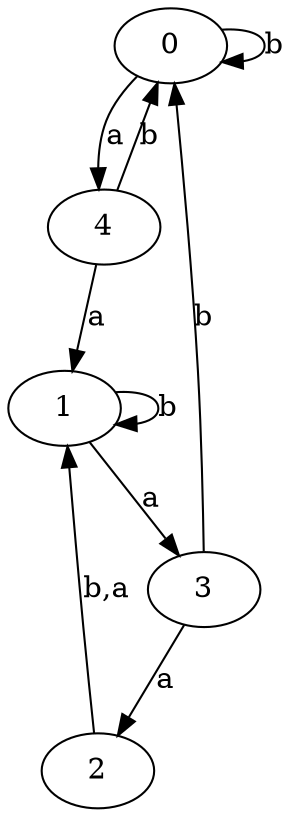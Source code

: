 digraph {
 ranksep=0.5;
 d2tdocpreamble = "\usetikzlibrary{automata}";
 d2tfigpreamble = "\tikzstyle{every state}= [ draw=blue!50,very thick,fill=blue!20]  \tikzstyle{auto}= [fill=white]";
 node [style="state"];
 edge [lblstyle="auto",topath="bend right", len=4  ]
  "0" [label="0",style = "state, initial"];
  "1" [label="1",style = "state, accepting"];
  "2" [label="2",];
  "3" [label="3",];
  "4" [label="4",];
  "0" -> "0" [label="b",topath="loop above"];
  "0" -> "4" [label="a"];
  "1" -> "1" [label="b",topath="loop above"];
  "1" -> "3" [label="a"];
  "2" -> "1" [label="b,a"];
  "3" -> "0" [label="b"];
  "3" -> "2" [label="a"];
  "4" -> "0" [label="b"];
  "4" -> "1" [label="a"];
}